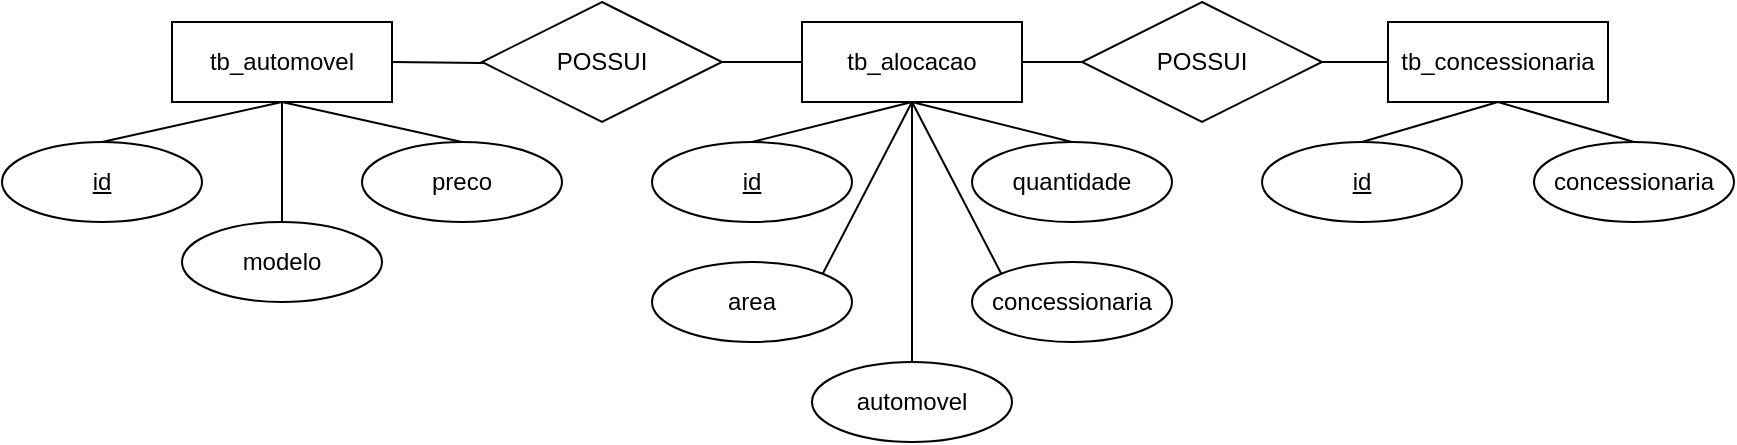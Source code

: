 <mxfile version="24.7.17" pages="3">
  <diagram name="Página-1" id="3bDCpjjWXPIM9PPxMTV1">
    <mxGraphModel dx="2220" dy="834" grid="1" gridSize="10" guides="1" tooltips="1" connect="1" arrows="1" fold="1" page="1" pageScale="1" pageWidth="827" pageHeight="1169" math="0" shadow="0">
      <root>
        <mxCell id="0" />
        <mxCell id="1" parent="0" />
        <mxCell id="t3I8V27RZu37ZQBHBPqG-13" style="edgeStyle=orthogonalEdgeStyle;rounded=0;orthogonalLoop=1;jettySize=auto;html=1;exitX=0;exitY=0.5;exitDx=0;exitDy=0;entryX=1;entryY=0.5;entryDx=0;entryDy=0;endArrow=none;endFill=0;" parent="1" source="t3I8V27RZu37ZQBHBPqG-1" target="t3I8V27RZu37ZQBHBPqG-12" edge="1">
          <mxGeometry relative="1" as="geometry" />
        </mxCell>
        <mxCell id="t3I8V27RZu37ZQBHBPqG-27" style="rounded=0;orthogonalLoop=1;jettySize=auto;html=1;exitX=0.5;exitY=1;exitDx=0;exitDy=0;entryX=0.5;entryY=0;entryDx=0;entryDy=0;endArrow=none;endFill=0;" parent="1" source="t3I8V27RZu37ZQBHBPqG-1" target="t3I8V27RZu37ZQBHBPqG-23" edge="1">
          <mxGeometry relative="1" as="geometry" />
        </mxCell>
        <mxCell id="t3I8V27RZu37ZQBHBPqG-28" style="rounded=0;orthogonalLoop=1;jettySize=auto;html=1;exitX=0.5;exitY=1;exitDx=0;exitDy=0;entryX=1;entryY=0;entryDx=0;entryDy=0;endArrow=none;endFill=0;" parent="1" source="t3I8V27RZu37ZQBHBPqG-1" target="t3I8V27RZu37ZQBHBPqG-22" edge="1">
          <mxGeometry relative="1" as="geometry" />
        </mxCell>
        <mxCell id="t3I8V27RZu37ZQBHBPqG-29" style="rounded=0;orthogonalLoop=1;jettySize=auto;html=1;exitX=0.5;exitY=1;exitDx=0;exitDy=0;entryX=0;entryY=0;entryDx=0;entryDy=0;endArrow=none;endFill=0;" parent="1" source="t3I8V27RZu37ZQBHBPqG-1" target="t3I8V27RZu37ZQBHBPqG-25" edge="1">
          <mxGeometry relative="1" as="geometry" />
        </mxCell>
        <mxCell id="t3I8V27RZu37ZQBHBPqG-30" style="rounded=0;orthogonalLoop=1;jettySize=auto;html=1;exitX=0.5;exitY=1;exitDx=0;exitDy=0;entryX=0.5;entryY=0;entryDx=0;entryDy=0;endArrow=none;endFill=0;" parent="1" source="t3I8V27RZu37ZQBHBPqG-1" target="t3I8V27RZu37ZQBHBPqG-26" edge="1">
          <mxGeometry relative="1" as="geometry" />
        </mxCell>
        <mxCell id="t3I8V27RZu37ZQBHBPqG-31" style="rounded=0;orthogonalLoop=1;jettySize=auto;html=1;exitX=0.5;exitY=1;exitDx=0;exitDy=0;entryX=0.5;entryY=0;entryDx=0;entryDy=0;endArrow=none;endFill=0;" parent="1" source="t3I8V27RZu37ZQBHBPqG-1" target="t3I8V27RZu37ZQBHBPqG-24" edge="1">
          <mxGeometry relative="1" as="geometry" />
        </mxCell>
        <mxCell id="t3I8V27RZu37ZQBHBPqG-1" value="tb_alocacao" style="whiteSpace=wrap;html=1;align=center;" parent="1" vertex="1">
          <mxGeometry x="-52" y="210" width="110" height="40" as="geometry" />
        </mxCell>
        <mxCell id="t3I8V27RZu37ZQBHBPqG-19" style="rounded=0;orthogonalLoop=1;jettySize=auto;html=1;exitX=0.5;exitY=1;exitDx=0;exitDy=0;entryX=0.5;entryY=0;entryDx=0;entryDy=0;endArrow=none;endFill=0;" parent="1" source="t3I8V27RZu37ZQBHBPqG-2" target="t3I8V27RZu37ZQBHBPqG-15" edge="1">
          <mxGeometry relative="1" as="geometry" />
        </mxCell>
        <mxCell id="t3I8V27RZu37ZQBHBPqG-20" style="rounded=0;orthogonalLoop=1;jettySize=auto;html=1;exitX=0.5;exitY=1;exitDx=0;exitDy=0;entryX=0.5;entryY=0;entryDx=0;entryDy=0;endArrow=none;endFill=0;" parent="1" source="t3I8V27RZu37ZQBHBPqG-2" target="t3I8V27RZu37ZQBHBPqG-16" edge="1">
          <mxGeometry relative="1" as="geometry" />
        </mxCell>
        <mxCell id="t3I8V27RZu37ZQBHBPqG-21" style="rounded=0;orthogonalLoop=1;jettySize=auto;html=1;entryX=0.5;entryY=0;entryDx=0;entryDy=0;endArrow=none;endFill=0;exitX=0.5;exitY=1;exitDx=0;exitDy=0;" parent="1" source="t3I8V27RZu37ZQBHBPqG-2" target="t3I8V27RZu37ZQBHBPqG-17" edge="1">
          <mxGeometry relative="1" as="geometry" />
        </mxCell>
        <mxCell id="t3I8V27RZu37ZQBHBPqG-2" value="tb_automovel" style="whiteSpace=wrap;html=1;align=center;" parent="1" vertex="1">
          <mxGeometry x="-367" y="210" width="110" height="40" as="geometry" />
        </mxCell>
        <mxCell id="t3I8V27RZu37ZQBHBPqG-34" style="rounded=0;orthogonalLoop=1;jettySize=auto;html=1;exitX=0.5;exitY=1;exitDx=0;exitDy=0;entryX=0.5;entryY=0;entryDx=0;entryDy=0;endArrow=none;endFill=0;" parent="1" source="t3I8V27RZu37ZQBHBPqG-3" target="t3I8V27RZu37ZQBHBPqG-32" edge="1">
          <mxGeometry relative="1" as="geometry" />
        </mxCell>
        <mxCell id="t3I8V27RZu37ZQBHBPqG-35" style="rounded=0;orthogonalLoop=1;jettySize=auto;html=1;exitX=0.5;exitY=1;exitDx=0;exitDy=0;entryX=0.5;entryY=0;entryDx=0;entryDy=0;endArrow=none;endFill=0;" parent="1" source="t3I8V27RZu37ZQBHBPqG-3" target="t3I8V27RZu37ZQBHBPqG-33" edge="1">
          <mxGeometry relative="1" as="geometry" />
        </mxCell>
        <mxCell id="t3I8V27RZu37ZQBHBPqG-3" value="tb_concessionaria" style="whiteSpace=wrap;html=1;align=center;" parent="1" vertex="1">
          <mxGeometry x="241" y="210" width="110" height="40" as="geometry" />
        </mxCell>
        <mxCell id="t3I8V27RZu37ZQBHBPqG-10" value="" style="edgeStyle=orthogonalEdgeStyle;rounded=0;orthogonalLoop=1;jettySize=auto;html=1;exitX=1;exitY=0.5;exitDx=0;exitDy=0;entryX=0;entryY=0.5;entryDx=0;entryDy=0;endArrow=none;endFill=0;" parent="1" source="t3I8V27RZu37ZQBHBPqG-1" target="t3I8V27RZu37ZQBHBPqG-8" edge="1">
          <mxGeometry relative="1" as="geometry">
            <mxPoint x="58" y="230" as="sourcePoint" />
            <mxPoint x="288" y="550" as="targetPoint" />
            <Array as="points" />
          </mxGeometry>
        </mxCell>
        <mxCell id="t3I8V27RZu37ZQBHBPqG-11" style="edgeStyle=orthogonalEdgeStyle;rounded=0;orthogonalLoop=1;jettySize=auto;html=1;exitX=1;exitY=0.5;exitDx=0;exitDy=0;entryX=0;entryY=0.5;entryDx=0;entryDy=0;endArrow=none;endFill=0;" parent="1" source="t3I8V27RZu37ZQBHBPqG-8" target="t3I8V27RZu37ZQBHBPqG-3" edge="1">
          <mxGeometry relative="1" as="geometry">
            <mxPoint x="218" y="230" as="sourcePoint" />
          </mxGeometry>
        </mxCell>
        <mxCell id="t3I8V27RZu37ZQBHBPqG-8" value="POSSUI" style="shape=rhombus;perimeter=rhombusPerimeter;whiteSpace=wrap;html=1;align=center;" parent="1" vertex="1">
          <mxGeometry x="88" y="200" width="120" height="60" as="geometry" />
        </mxCell>
        <mxCell id="t3I8V27RZu37ZQBHBPqG-14" style="edgeStyle=orthogonalEdgeStyle;rounded=0;orthogonalLoop=1;jettySize=auto;html=1;exitX=0;exitY=0.5;exitDx=0;exitDy=0;entryX=1;entryY=0.5;entryDx=0;entryDy=0;endArrow=none;endFill=0;" parent="1" target="t3I8V27RZu37ZQBHBPqG-2" edge="1">
          <mxGeometry relative="1" as="geometry">
            <mxPoint x="-167" y="230" as="sourcePoint" />
          </mxGeometry>
        </mxCell>
        <mxCell id="t3I8V27RZu37ZQBHBPqG-12" value="POSSUI" style="shape=rhombus;perimeter=rhombusPerimeter;whiteSpace=wrap;html=1;align=center;" parent="1" vertex="1">
          <mxGeometry x="-212" y="200" width="120" height="60" as="geometry" />
        </mxCell>
        <mxCell id="t3I8V27RZu37ZQBHBPqG-15" value="id" style="ellipse;whiteSpace=wrap;html=1;align=center;fontStyle=4;" parent="1" vertex="1">
          <mxGeometry x="-452" y="270" width="100" height="40" as="geometry" />
        </mxCell>
        <mxCell id="t3I8V27RZu37ZQBHBPqG-16" value="modelo" style="ellipse;whiteSpace=wrap;html=1;align=center;" parent="1" vertex="1">
          <mxGeometry x="-362" y="310" width="100" height="40" as="geometry" />
        </mxCell>
        <mxCell id="t3I8V27RZu37ZQBHBPqG-17" value="preco" style="ellipse;whiteSpace=wrap;html=1;align=center;" parent="1" vertex="1">
          <mxGeometry x="-272" y="270" width="100" height="40" as="geometry" />
        </mxCell>
        <mxCell id="t3I8V27RZu37ZQBHBPqG-22" value="area" style="ellipse;whiteSpace=wrap;html=1;align=center;" parent="1" vertex="1">
          <mxGeometry x="-127" y="330" width="100" height="40" as="geometry" />
        </mxCell>
        <mxCell id="t3I8V27RZu37ZQBHBPqG-23" value="id" style="ellipse;whiteSpace=wrap;html=1;align=center;fontStyle=4;" parent="1" vertex="1">
          <mxGeometry x="-127" y="270" width="100" height="40" as="geometry" />
        </mxCell>
        <mxCell id="t3I8V27RZu37ZQBHBPqG-24" value="automovel" style="ellipse;whiteSpace=wrap;html=1;align=center;" parent="1" vertex="1">
          <mxGeometry x="-47" y="380" width="100" height="40" as="geometry" />
        </mxCell>
        <mxCell id="t3I8V27RZu37ZQBHBPqG-25" value="concessionaria" style="ellipse;whiteSpace=wrap;html=1;align=center;" parent="1" vertex="1">
          <mxGeometry x="33" y="330" width="100" height="40" as="geometry" />
        </mxCell>
        <mxCell id="t3I8V27RZu37ZQBHBPqG-26" value="quantidade" style="ellipse;whiteSpace=wrap;html=1;align=center;" parent="1" vertex="1">
          <mxGeometry x="33" y="270" width="100" height="40" as="geometry" />
        </mxCell>
        <mxCell id="t3I8V27RZu37ZQBHBPqG-32" value="id" style="ellipse;whiteSpace=wrap;html=1;align=center;fontStyle=4;" parent="1" vertex="1">
          <mxGeometry x="178" y="270" width="100" height="40" as="geometry" />
        </mxCell>
        <mxCell id="t3I8V27RZu37ZQBHBPqG-33" value="concessionaria" style="ellipse;whiteSpace=wrap;html=1;align=center;" parent="1" vertex="1">
          <mxGeometry x="314" y="270" width="100" height="40" as="geometry" />
        </mxCell>
      </root>
    </mxGraphModel>
  </diagram>
  <diagram id="XeGE4NItKTlb7k7QnCis" name="Página-2">
    <mxGraphModel dx="557" dy="334" grid="1" gridSize="10" guides="1" tooltips="1" connect="1" arrows="1" fold="1" page="1" pageScale="1" pageWidth="827" pageHeight="1169" math="0" shadow="0">
      <root>
        <mxCell id="0" />
        <mxCell id="1" parent="0" />
        <mxCell id="lThkK-aHvRCb-CMuXxWW-4" style="rounded=0;orthogonalLoop=1;jettySize=auto;html=1;exitX=0.5;exitY=1;exitDx=0;exitDy=0;entryX=0.5;entryY=0;entryDx=0;entryDy=0;endArrow=none;endFill=0;" edge="1" parent="1" source="lThkK-aHvRCb-CMuXxWW-1" target="lThkK-aHvRCb-CMuXxWW-3">
          <mxGeometry relative="1" as="geometry" />
        </mxCell>
        <mxCell id="lThkK-aHvRCb-CMuXxWW-5" style="rounded=0;orthogonalLoop=1;jettySize=auto;html=1;exitX=0.5;exitY=1;exitDx=0;exitDy=0;entryX=0.5;entryY=0;entryDx=0;entryDy=0;endArrow=none;endFill=0;" edge="1" parent="1" source="lThkK-aHvRCb-CMuXxWW-1" target="lThkK-aHvRCb-CMuXxWW-2">
          <mxGeometry relative="1" as="geometry" />
        </mxCell>
        <mxCell id="lThkK-aHvRCb-CMuXxWW-1" value="tb_clientes" style="whiteSpace=wrap;html=1;align=center;" vertex="1" parent="1">
          <mxGeometry x="350" y="200" width="100" height="40" as="geometry" />
        </mxCell>
        <mxCell id="lThkK-aHvRCb-CMuXxWW-2" value="nome" style="ellipse;whiteSpace=wrap;html=1;align=center;" vertex="1" parent="1">
          <mxGeometry x="422" y="270" width="100" height="40" as="geometry" />
        </mxCell>
        <mxCell id="lThkK-aHvRCb-CMuXxWW-3" value="id" style="ellipse;whiteSpace=wrap;html=1;align=center;fontStyle=4;" vertex="1" parent="1">
          <mxGeometry x="278" y="270" width="100" height="40" as="geometry" />
        </mxCell>
      </root>
    </mxGraphModel>
  </diagram>
  <diagram id="MRL8qxr_y9STjjoc9CBC" name="Página-3">
    <mxGraphModel dx="1393" dy="834" grid="1" gridSize="10" guides="1" tooltips="1" connect="1" arrows="1" fold="1" page="1" pageScale="1" pageWidth="827" pageHeight="1169" math="0" shadow="0">
      <root>
        <mxCell id="0" />
        <mxCell id="1" parent="0" />
        <mxCell id="wLSBmk4Kea-UYHs8ZGSX-3" style="edgeStyle=orthogonalEdgeStyle;rounded=0;orthogonalLoop=1;jettySize=auto;html=1;exitX=0.5;exitY=0.5;exitDx=0;exitDy=0;exitPerimeter=0;entryX=0;entryY=0.5;entryDx=0;entryDy=0;" edge="1" parent="1" source="wLSBmk4Kea-UYHs8ZGSX-1" target="wLSBmk4Kea-UYHs8ZGSX-2">
          <mxGeometry relative="1" as="geometry" />
        </mxCell>
        <mxCell id="wLSBmk4Kea-UYHs8ZGSX-1" value="Usuario" style="shape=umlActor;verticalLabelPosition=bottom;verticalAlign=top;html=1;outlineConnect=0;" vertex="1" parent="1">
          <mxGeometry x="110" y="340" width="30" height="60" as="geometry" />
        </mxCell>
        <mxCell id="wLSBmk4Kea-UYHs8ZGSX-7" style="rounded=0;orthogonalLoop=1;jettySize=auto;html=1;exitX=1;exitY=0;exitDx=0;exitDy=0;entryX=0;entryY=0.5;entryDx=0;entryDy=0;dashed=1;" edge="1" parent="1" source="wLSBmk4Kea-UYHs8ZGSX-2" target="wLSBmk4Kea-UYHs8ZGSX-5">
          <mxGeometry relative="1" as="geometry" />
        </mxCell>
        <mxCell id="wLSBmk4Kea-UYHs8ZGSX-10" value="extends" style="edgeLabel;html=1;align=center;verticalAlign=middle;resizable=0;points=[];" vertex="1" connectable="0" parent="wLSBmk4Kea-UYHs8ZGSX-7">
          <mxGeometry x="0.153" y="-1" relative="1" as="geometry">
            <mxPoint x="-7" y="8" as="offset" />
          </mxGeometry>
        </mxCell>
        <mxCell id="wLSBmk4Kea-UYHs8ZGSX-8" style="rounded=0;orthogonalLoop=1;jettySize=auto;html=1;exitX=1;exitY=0.5;exitDx=0;exitDy=0;entryX=0;entryY=0.5;entryDx=0;entryDy=0;dashed=1;" edge="1" parent="1" source="wLSBmk4Kea-UYHs8ZGSX-2" target="wLSBmk4Kea-UYHs8ZGSX-4">
          <mxGeometry relative="1" as="geometry" />
        </mxCell>
        <mxCell id="wLSBmk4Kea-UYHs8ZGSX-11" value="extends" style="edgeLabel;html=1;align=center;verticalAlign=middle;resizable=0;points=[];" vertex="1" connectable="0" parent="wLSBmk4Kea-UYHs8ZGSX-8">
          <mxGeometry x="-0.233" relative="1" as="geometry">
            <mxPoint x="5" y="-1" as="offset" />
          </mxGeometry>
        </mxCell>
        <mxCell id="wLSBmk4Kea-UYHs8ZGSX-9" style="rounded=0;orthogonalLoop=1;jettySize=auto;html=1;exitX=1;exitY=1;exitDx=0;exitDy=0;entryX=0;entryY=0.5;entryDx=0;entryDy=0;dashed=1;" edge="1" parent="1" source="wLSBmk4Kea-UYHs8ZGSX-2" target="wLSBmk4Kea-UYHs8ZGSX-6">
          <mxGeometry relative="1" as="geometry" />
        </mxCell>
        <mxCell id="wLSBmk4Kea-UYHs8ZGSX-12" value="extends" style="edgeLabel;html=1;align=center;verticalAlign=middle;resizable=0;points=[];" vertex="1" connectable="0" parent="wLSBmk4Kea-UYHs8ZGSX-9">
          <mxGeometry x="0.004" relative="1" as="geometry">
            <mxPoint x="-1" y="-2" as="offset" />
          </mxGeometry>
        </mxCell>
        <mxCell id="wLSBmk4Kea-UYHs8ZGSX-2" value="Vender automovel" style="ellipse;whiteSpace=wrap;html=1;" vertex="1" parent="1">
          <mxGeometry x="200" y="335" width="140" height="70" as="geometry" />
        </mxCell>
        <mxCell id="wLSBmk4Kea-UYHs8ZGSX-4" value="Selecionar concessionaria" style="ellipse;whiteSpace=wrap;html=1;" vertex="1" parent="1">
          <mxGeometry x="414" y="335" width="140" height="70" as="geometry" />
        </mxCell>
        <mxCell id="wLSBmk4Kea-UYHs8ZGSX-5" value="Selecionar automovel" style="ellipse;whiteSpace=wrap;html=1;" vertex="1" parent="1">
          <mxGeometry x="380" y="200" width="140" height="70" as="geometry" />
        </mxCell>
        <mxCell id="wLSBmk4Kea-UYHs8ZGSX-6" value="Selecionar cliente" style="ellipse;whiteSpace=wrap;html=1;" vertex="1" parent="1">
          <mxGeometry x="380" y="460" width="140" height="70" as="geometry" />
        </mxCell>
      </root>
    </mxGraphModel>
  </diagram>
</mxfile>
